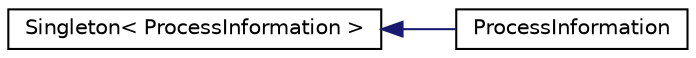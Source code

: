 digraph "Graphical Class Hierarchy"
{
  edge [fontname="Helvetica",fontsize="10",labelfontname="Helvetica",labelfontsize="10"];
  node [fontname="Helvetica",fontsize="10",shape=record];
  rankdir="LR";
  Node0 [label="Singleton\< ProcessInformation \>",height=0.2,width=0.4,color="black", fillcolor="white", style="filled",URL="$classSingleton.html"];
  Node0 -> Node1 [dir="back",color="midnightblue",fontsize="10",style="solid",fontname="Helvetica"];
  Node1 [label="ProcessInformation",height=0.2,width=0.4,color="black", fillcolor="white", style="filled",URL="$classProcessInformation.html"];
}
